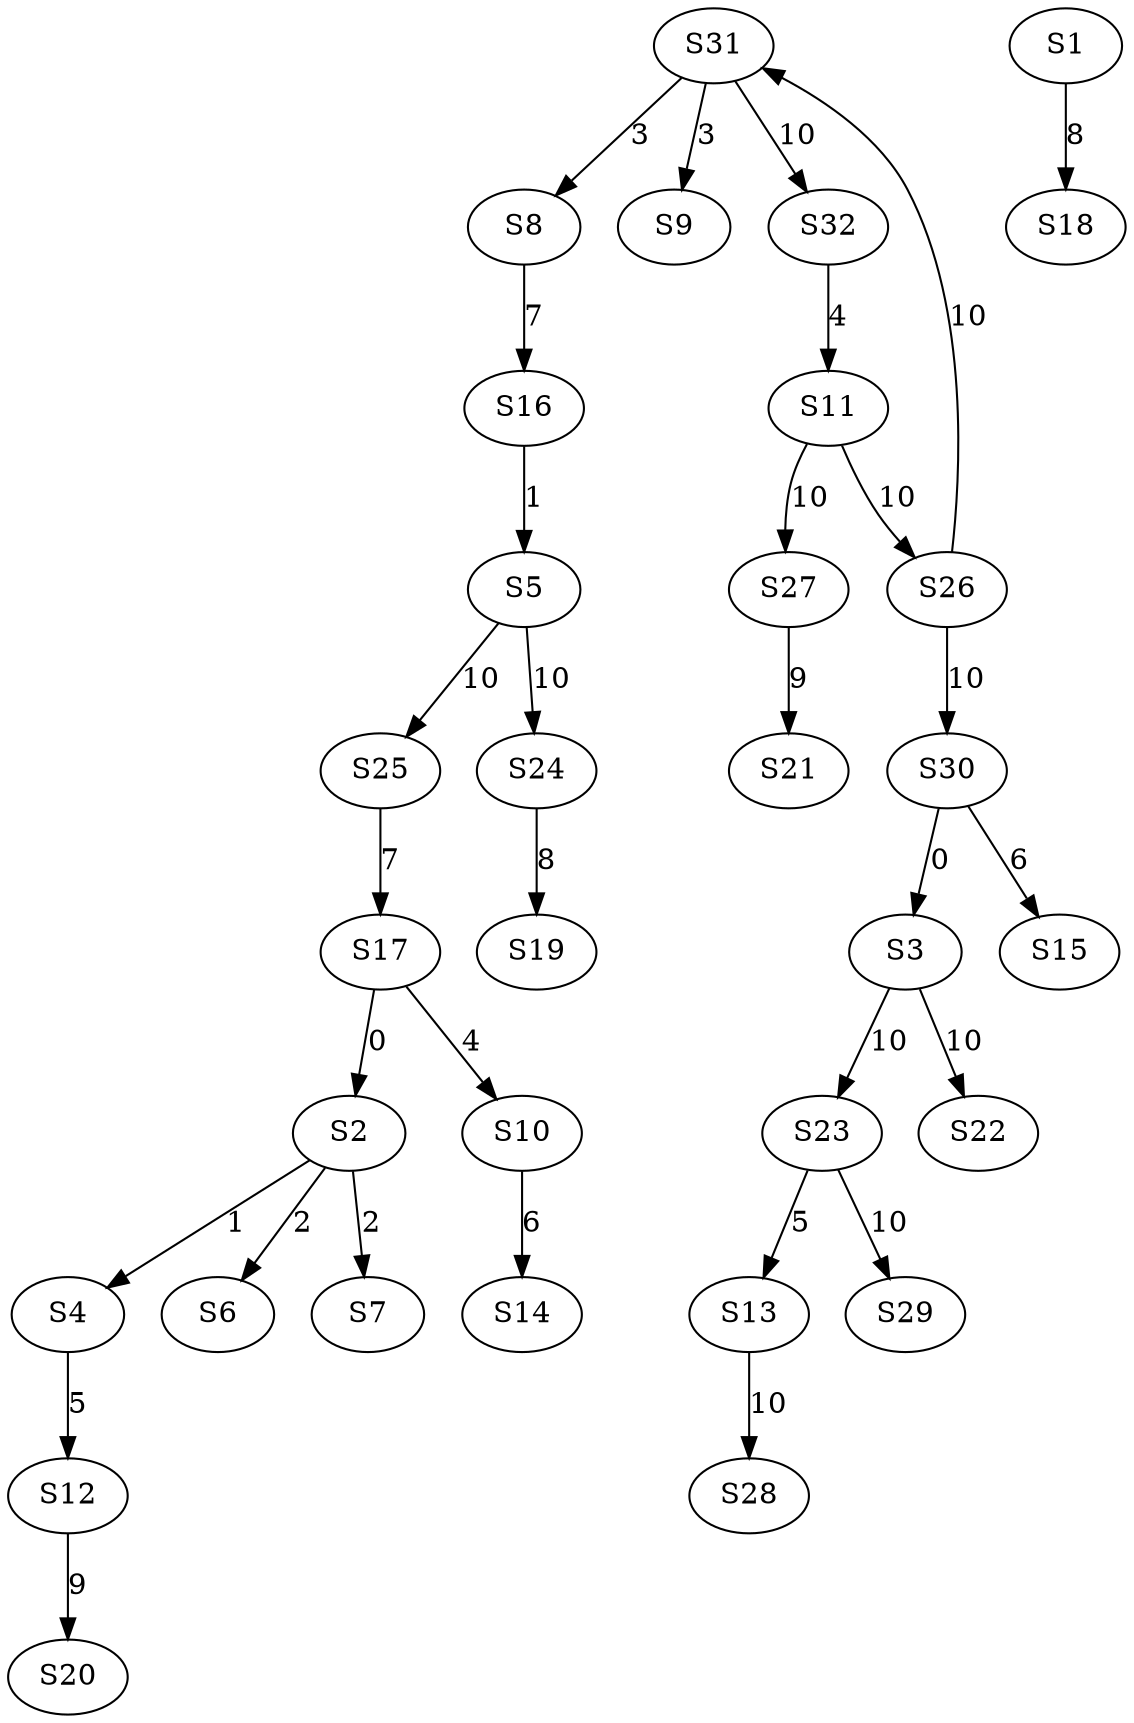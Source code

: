 strict digraph {
	S17 -> S2 [ label = 0 ];
	S30 -> S3 [ label = 0 ];
	S2 -> S4 [ label = 1 ];
	S16 -> S5 [ label = 1 ];
	S2 -> S6 [ label = 2 ];
	S2 -> S7 [ label = 2 ];
	S31 -> S8 [ label = 3 ];
	S31 -> S9 [ label = 3 ];
	S17 -> S10 [ label = 4 ];
	S32 -> S11 [ label = 4 ];
	S4 -> S12 [ label = 5 ];
	S23 -> S13 [ label = 5 ];
	S10 -> S14 [ label = 6 ];
	S30 -> S15 [ label = 6 ];
	S8 -> S16 [ label = 7 ];
	S25 -> S17 [ label = 7 ];
	S1 -> S18 [ label = 8 ];
	S24 -> S19 [ label = 8 ];
	S12 -> S20 [ label = 9 ];
	S27 -> S21 [ label = 9 ];
	S3 -> S22 [ label = 10 ];
	S3 -> S23 [ label = 10 ];
	S5 -> S24 [ label = 10 ];
	S5 -> S25 [ label = 10 ];
	S11 -> S26 [ label = 10 ];
	S11 -> S27 [ label = 10 ];
	S13 -> S28 [ label = 10 ];
	S23 -> S29 [ label = 10 ];
	S26 -> S30 [ label = 10 ];
	S26 -> S31 [ label = 10 ];
	S31 -> S32 [ label = 10 ];
}